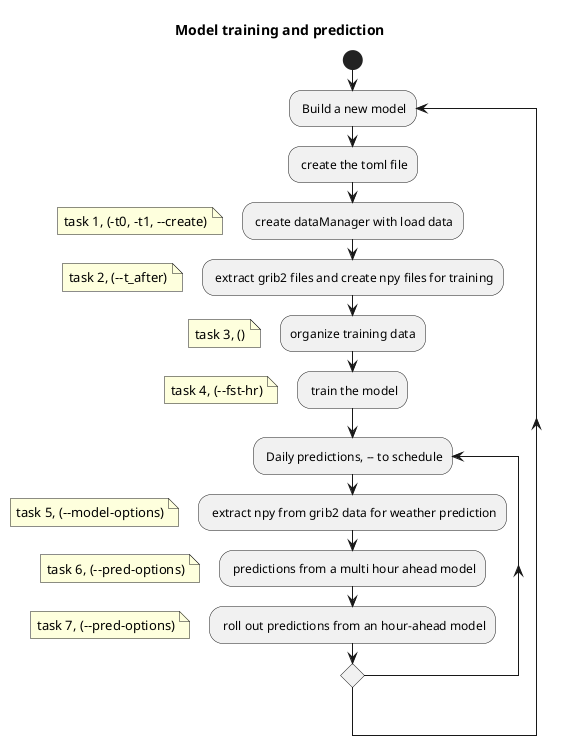 @startuml
title: Model training and prediction
start
repeat: Build a new model;
: create the toml file;
: create dataManager with load data;
floating note left: task 1, (-t0, -t1, --create)
: extract grib2 files and create npy files for training;
floating note left: task 2, (--t_after)

:organize training data;
floating note left: task 3, ()

: train the model;
floating note left: task 4, (--fst-hr)

repeat: Daily predictions, -- to schedule
: extract npy from grib2 data for weather prediction;

floating note left: task 5, (--model-options)
: predictions from a multi hour ahead model;
floating note left: task 6, (--pred-options)
: roll out predictions from an hour-ahead model;
floating note left: task 7, (--pred-options)


@enduml